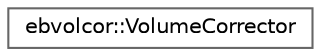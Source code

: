 digraph "Graphical Class Hierarchy"
{
 // LATEX_PDF_SIZE
  bgcolor="transparent";
  edge [fontname=Helvetica,fontsize=10,labelfontname=Helvetica,labelfontsize=10];
  node [fontname=Helvetica,fontsize=10,shape=box,height=0.2,width=0.4];
  rankdir="LR";
  Node0 [id="Node000000",label="ebvolcor::VolumeCorrector",height=0.2,width=0.4,color="grey40", fillcolor="white", style="filled",URL="$classebvolcor_1_1VolumeCorrector.html",tooltip="An object for controlling the volume correction routine."];
}
